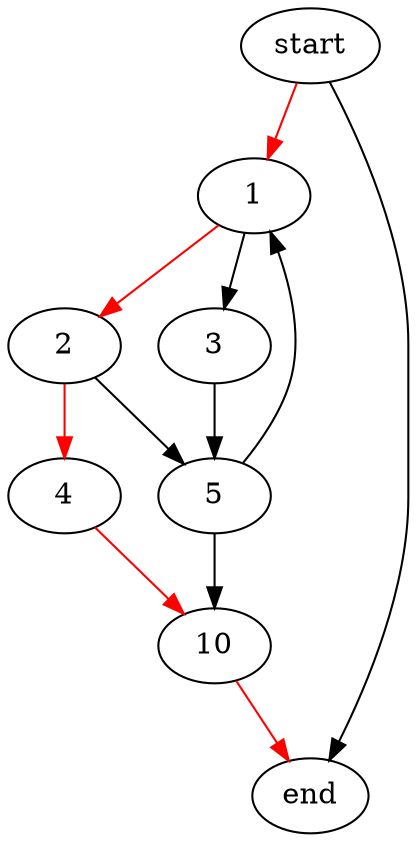 digraph myGraph {
	1 -> 2 [color = red]
	1 -> 3
	2 -> 4 [color = red]
	2 -> 5
	3 -> 5
	4 -> 10 [color = red]
	5 -> 10
	5 -> 1
	start -> end
	start -> 1 [color = red]
	10 -> end [color = red]
}
